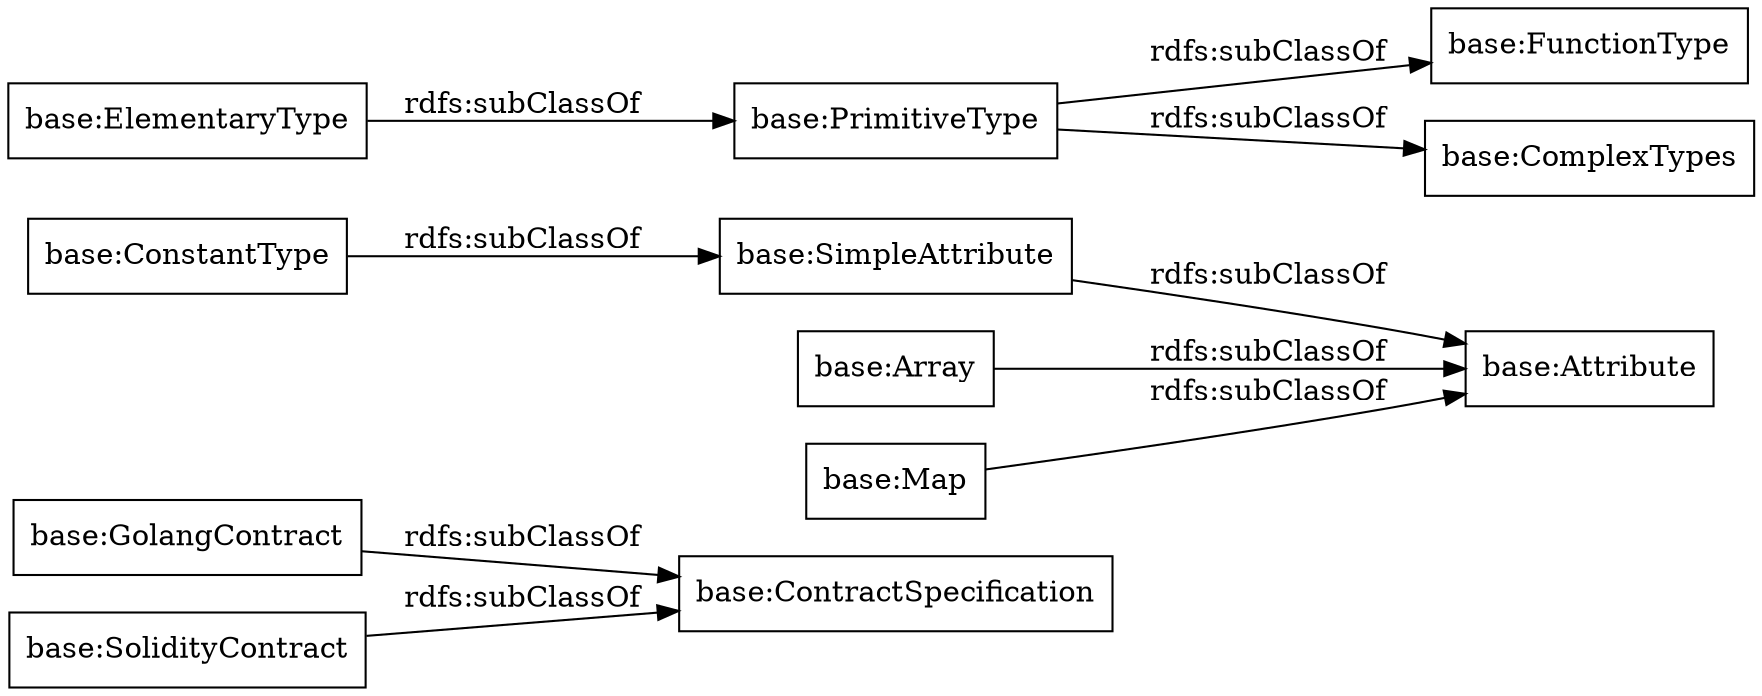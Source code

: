 digraph ar2dtool_diagram { 
rankdir=LR;
size="1000"
node [shape = rectangle, color="black"]; "base:GolangContract" "base:ConstantType" "base:FunctionType" "base:SolidityContract" "base:ContractSpecification" "base:Array" "base:Map" "base:ComplexTypes" "base:SimpleAttribute" "base:Attribute" "base:ElementaryType" "base:PrimitiveType" ; /*classes style*/
	"base:ConstantType" -> "base:SimpleAttribute" [ label = "rdfs:subClassOf" ];
	"base:Array" -> "base:Attribute" [ label = "rdfs:subClassOf" ];
	"base:PrimitiveType" -> "base:FunctionType" [ label = "rdfs:subClassOf" ];
	"base:PrimitiveType" -> "base:ComplexTypes" [ label = "rdfs:subClassOf" ];
	"base:ElementaryType" -> "base:PrimitiveType" [ label = "rdfs:subClassOf" ];
	"base:GolangContract" -> "base:ContractSpecification" [ label = "rdfs:subClassOf" ];
	"base:SolidityContract" -> "base:ContractSpecification" [ label = "rdfs:subClassOf" ];
	"base:Map" -> "base:Attribute" [ label = "rdfs:subClassOf" ];
	"base:SimpleAttribute" -> "base:Attribute" [ label = "rdfs:subClassOf" ];

}
